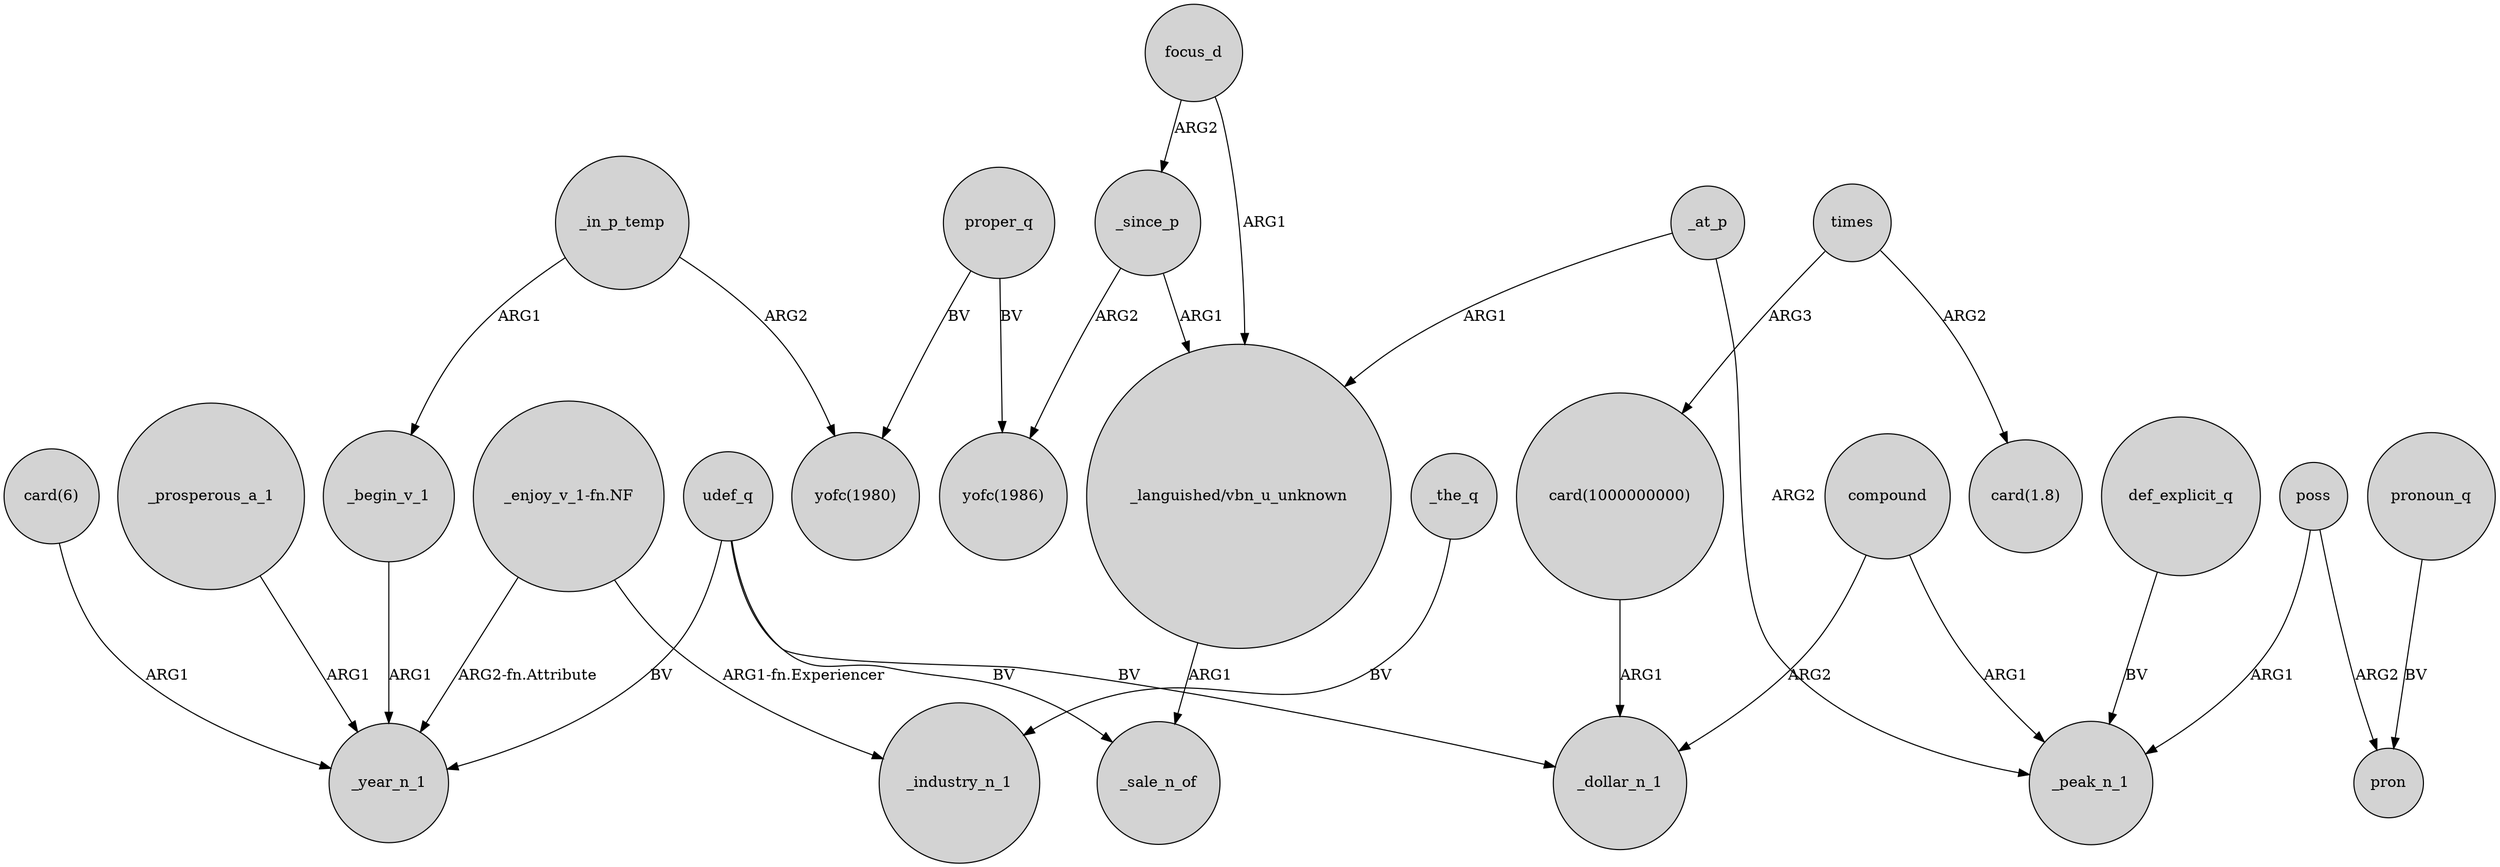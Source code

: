 digraph {
	node [shape=circle style=filled]
	"_enjoy_v_1-fn.NF" -> _year_n_1 [label="ARG2-fn.Attribute"]
	focus_d -> _since_p [label=ARG2]
	poss -> pron [label=ARG2]
	focus_d -> "_languished/vbn_u_unknown" [label=ARG1]
	_in_p_temp -> "yofc(1980)" [label=ARG2]
	"_enjoy_v_1-fn.NF" -> _industry_n_1 [label="ARG1-fn.Experiencer"]
	_since_p -> "yofc(1986)" [label=ARG2]
	_at_p -> "_languished/vbn_u_unknown" [label=ARG1]
	_in_p_temp -> _begin_v_1 [label=ARG1]
	_at_p -> _peak_n_1 [label=ARG2]
	_the_q -> _industry_n_1 [label=BV]
	"_languished/vbn_u_unknown" -> _sale_n_of [label=ARG1]
	times -> "card(1000000000)" [label=ARG3]
	compound -> _peak_n_1 [label=ARG1]
	_since_p -> "_languished/vbn_u_unknown" [label=ARG1]
	pronoun_q -> pron [label=BV]
	poss -> _peak_n_1 [label=ARG1]
	def_explicit_q -> _peak_n_1 [label=BV]
	times -> "card(1.8)" [label=ARG2]
	"card(6)" -> _year_n_1 [label=ARG1]
	proper_q -> "yofc(1980)" [label=BV]
	proper_q -> "yofc(1986)" [label=BV]
	udef_q -> _sale_n_of [label=BV]
	udef_q -> _year_n_1 [label=BV]
	"card(1000000000)" -> _dollar_n_1 [label=ARG1]
	compound -> _dollar_n_1 [label=ARG2]
	_begin_v_1 -> _year_n_1 [label=ARG1]
	udef_q -> _dollar_n_1 [label=BV]
	_prosperous_a_1 -> _year_n_1 [label=ARG1]
}
